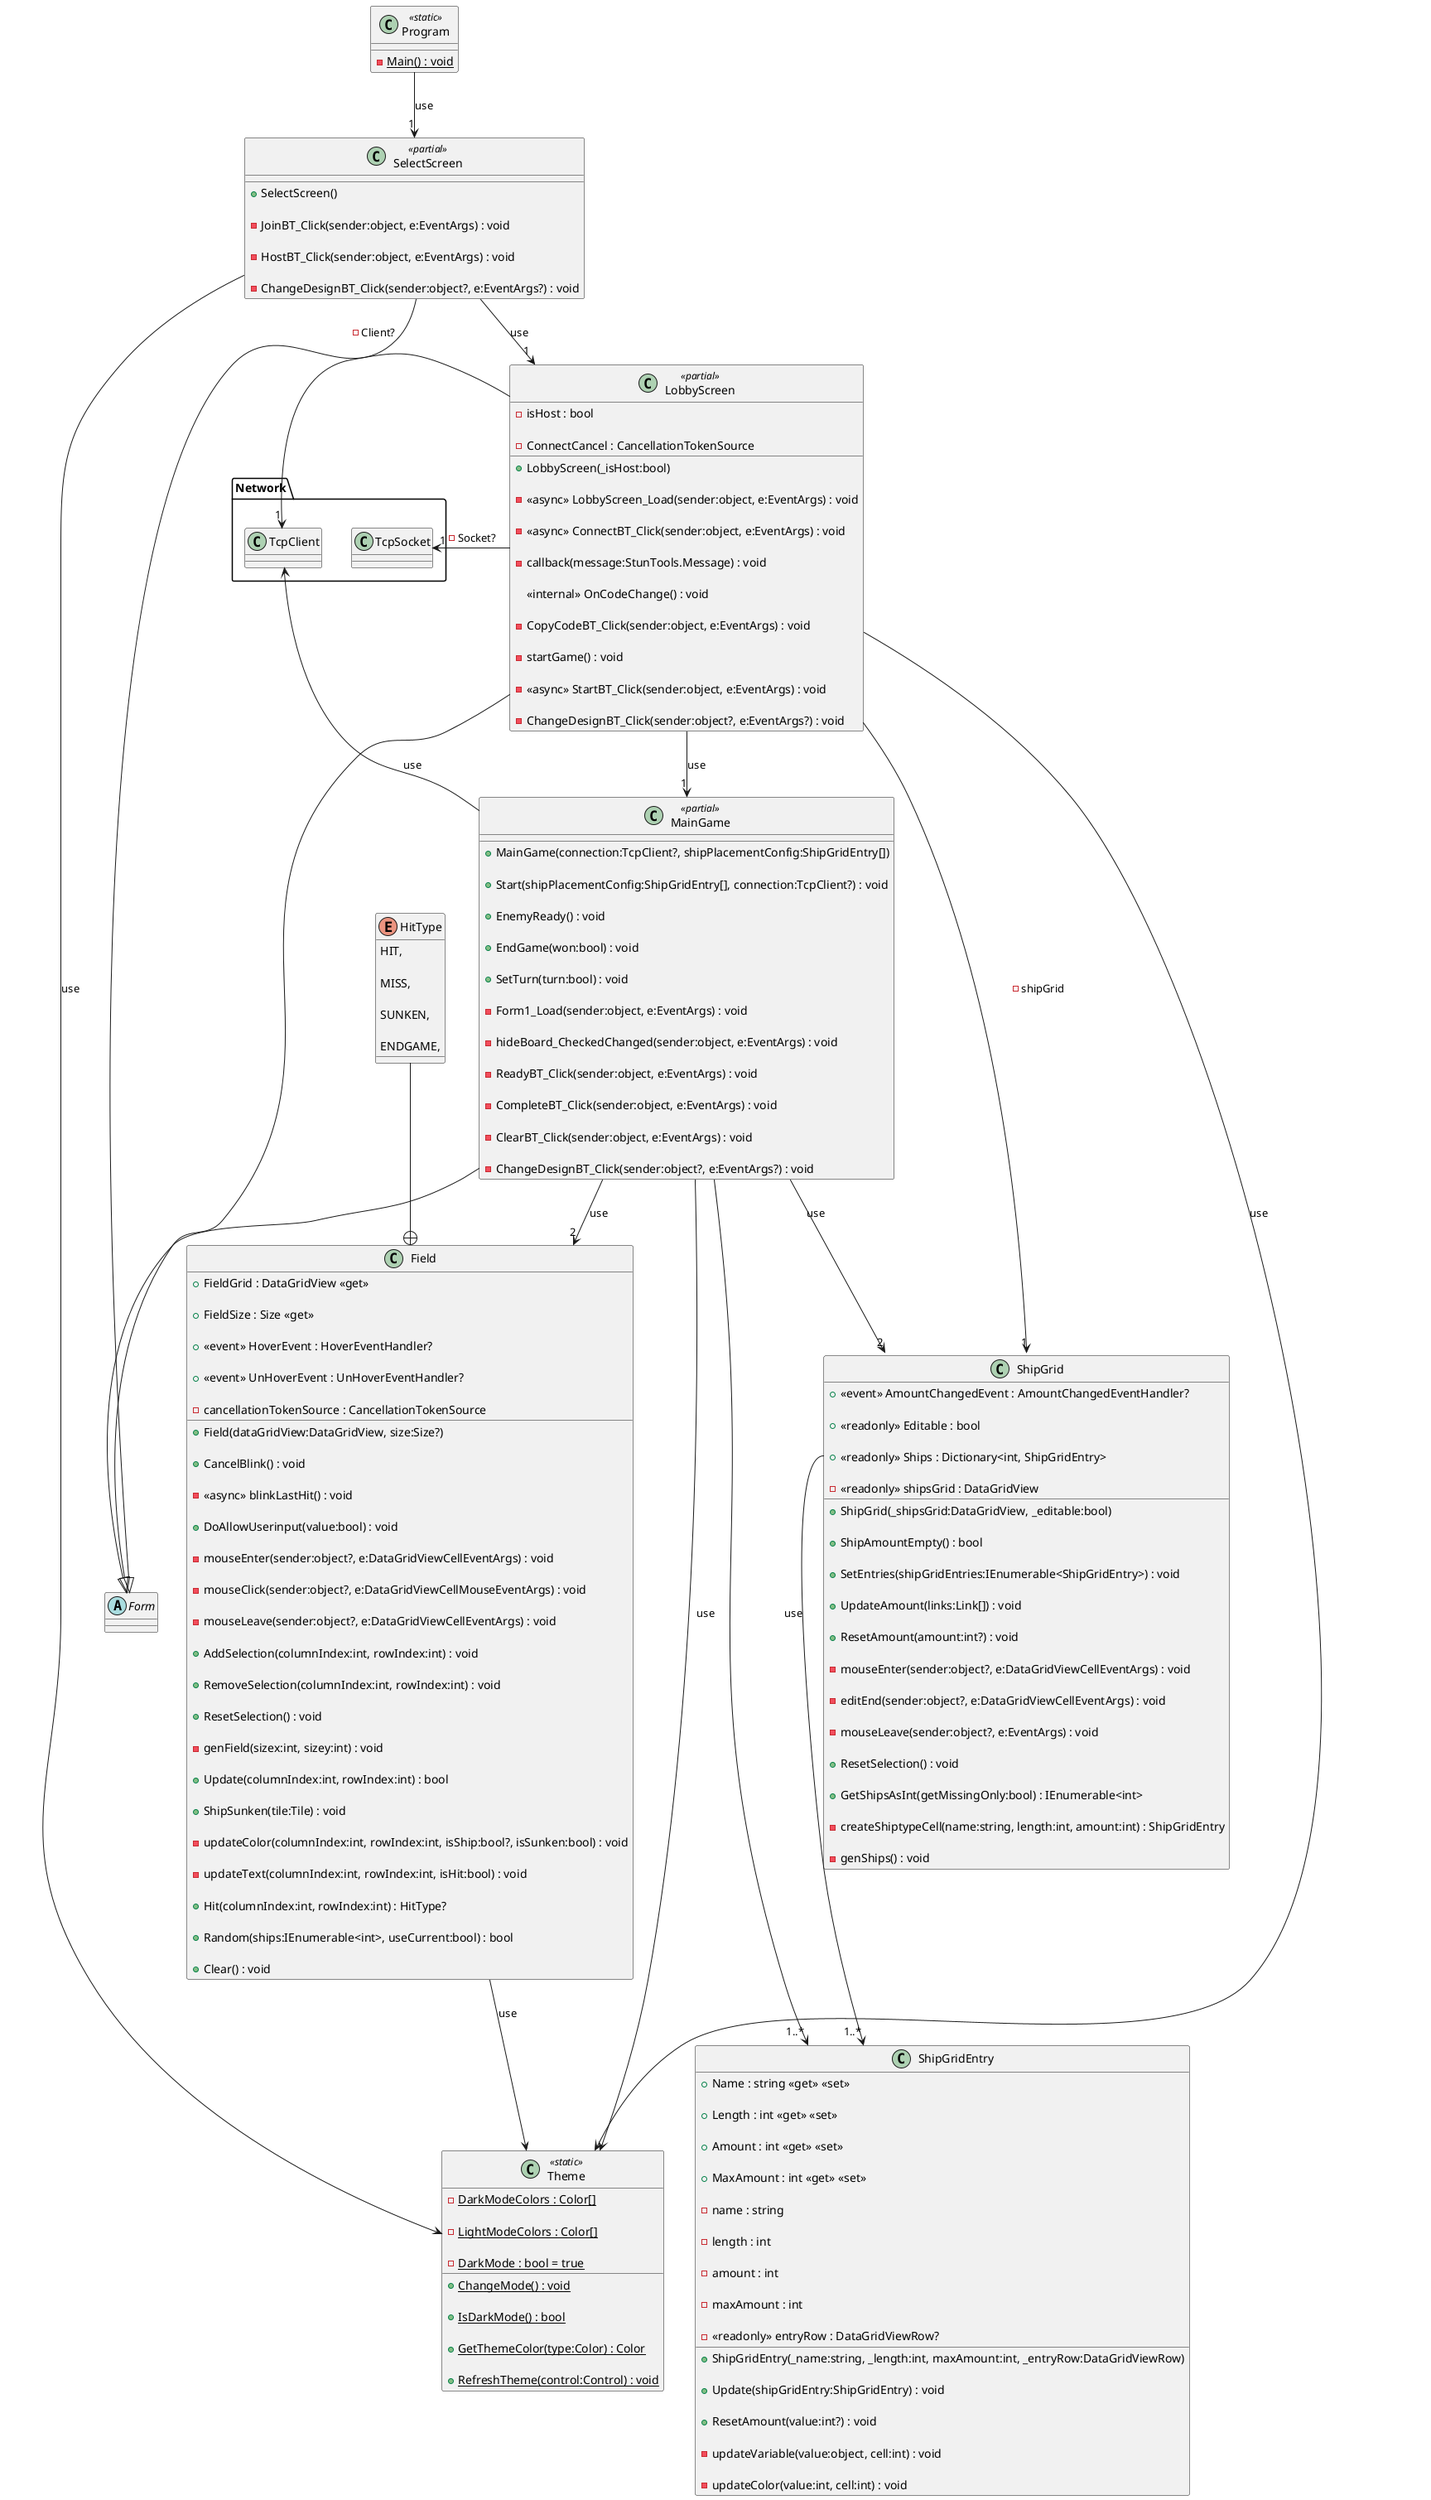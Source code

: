 @startuml GFS_Spiel

class ComputerPlayer {

    - lastTileShipSunken : bool

    - random : Random

    + ComputerPlayer(_fieldHandler:FieldHandler)

    - hitPlayer(t:Tile) : void

    + <<async>> Move() : void

    + <<override>> OnPlayerReady() : void

    + <<override>> OnLoad() : void

    + <<override>> OnEnemyFieldHit(point:Point) : Task<HitType>

    + <<override>> GetNonhitShips(leftShips:IEnumerable<Point>) : Task<IEnumerable<Point>>

}

EnemyPlayer <|-- ComputerPlayer

abstract class EnemyPlayer {

    # FieldSize : Size <<get>>

    # FieldConfig : IEnumerable<int> <<get>>

    # IsPlayerTurn : bool <<get>> <<set>>

    # IsPlayerReady : bool <<get>>

    + EnemyPlayer(_fieldHandler:FieldHandler)

    # HitPlayer(point:Point) : HitType

    # HitPlayer(columnIndex:int, rowIndex:int) : HitType

    # EnemyReady() : void

    # HoverCell(columnIndex:int, rowIndex:int) : void

    # HoverCellEnd() : void

    + {abstract} OnPlayerReady() : void

    + {abstract} OnLoad() : void

    + {abstract} OnEnemyFieldHit(point:Point) : Task<HitType>

    + {abstract} GetNonhitShips(leftShips:IEnumerable<Point>) : Task<IEnumerable<Point>>

    + <<virtual>> OnEnemyFieldHover(sender:object?, point:Point) : void

    + <<virtual>> OnEnemyFieldUnHover(sender:object?, point:Point) : void

}

class NetworkPlayer {

    - isEnemyReady : bool = false

    + NetworkPlayer(fieldHandler:FieldHandler, _connection:TcpClient)

    - callback(message:StunTools.Message) : void

    - <<async>> onPointMessage(message:StunTools.Message) : Task

    - <<async>> WaitHitTypeMessage() : Task<HitType?>

    + <<override>> <<async>> OnEnemyFieldHit(point:Point) : Task<HitType>

    + <<override>> <<async>> OnPlayerReady() : void

    + <<override>> OnLoad() : void

    + <<override>> <<async>> OnEnemyFieldHover(sender:object?, point:Point) : void

    + <<override>> <<async>> OnEnemyFieldUnHover(sender:object?, point:Point) : void

    + <<override>> <<async>> GetNonhitShips(l:IEnumerable<Point>) : Task<IEnumerable<Point>>

}

EnemyPlayer <|-- NetworkPlayer

class Field $filds{

    + FieldGrid : DataGridView <<get>>

    + FieldSize : Size <<get>>

    +  <<event>> HoverEvent : HoverEventHandler? 

    +  <<event>> UnHoverEvent : UnHoverEventHandler? 

    - cancellationTokenSource : CancellationTokenSource

    + Field(dataGridView:DataGridView, size:Size?)

    + CancelBlink() : void

    - <<async>> blinkLastHit() : void

    + DoAllowUserinput(value:bool) : void

    - mouseEnter(sender:object?, e:DataGridViewCellEventArgs) : void

    - mouseClick(sender:object?, e:DataGridViewCellMouseEventArgs) : void

    - mouseLeave(sender:object?, e:DataGridViewCellEventArgs) : void

    + AddSelection(columnIndex:int, rowIndex:int) : void

    + RemoveSelection(columnIndex:int, rowIndex:int) : void

    + ResetSelection() : void

    - genField(sizex:int, sizey:int) : void

    + Update(columnIndex:int, rowIndex:int) : bool

    + ShipSunken(tile:Tile) : void

    - updateColor(columnIndex:int, rowIndex:int, isShip:bool?, isSunken:bool) : void

    - updateText(columnIndex:int, rowIndex:int, isHit:bool) : void

    + Hit(columnIndex:int, rowIndex:int) : HitType?

    + Random(ships:IEnumerable<int>, useCurrent:bool) : bool

    + Clear() : void

}

enum HitType {

    HIT,

    MISS,

    SUNKEN,

    ENDGAME,

}

HitType --+ Field

class FieldHandler {

    + GameEnded : bool <<get>> = false

    + IsPlayerReady : bool <<get>> = false

    - mouseDown : bool = false

    - isPlayerTurn : bool

    + FieldSize : Size <<get>>

    + FieldConfig : IEnumerable<int> <<get>>

    + IsPlayerTurn : bool <<get>> <<set>>

    + FieldHandler(_playerField:Field, _enemyField:Field, _playerShipGrid:ShipGrid, _enemyShipGrid:ShipGrid, _mainGame:MainGame, connection:TcpClient?)

    + Ready() : void

    + PlayerShipAmountEmpty() : bool

    + ClearFields() : void

    - start() : void

    + Loaded() : void

    - playerCellHoverPress(sender:object?, e:DataGridViewCellEventArgs) : void

    - enemyCellPress(sender:object?, e:DataGridViewCellMouseEventArgs) : void

    - <<async>> EndGame(result:bool) : void

    + RandomShips() : void

    + PlayerHit(columnIndex:int, rowIndex:int) : HitType

    <<internal>> EnemyReady() : void

    <<internal>> HoverCellPlayer(columnIndex:int, rowIndex:int) : void

    <<internal>> HoverCellPlayerEnd() : void

    + PlayerShipSunken() : void

    + EnemyShipSunken() : void

    + ClearPlayer() : void

    <<internal>> HidePlayerField(isChecked:bool) : void

    <<internal>> ChangeTheme() : void

}

class PlayingField {

    + <<readonly>> Size : Size

    + PlayingField(_size:Size)

    + {static} Random(size:Size, ships:IEnumerable<int>, maxAttempts:int) : PlayingField?

    + DistancesToNext(p:Point) : int[]

    + GetNonhitShipTiles() : IEnumerable<Tile>

    - randomEmptyTile(random:Random) : Tile?

    - genTiles(size:Size) : void

    + Update(columnIndex:int, rowIndex:int) : bool?

    + Update(tile:Tile) : bool?

    + Clone() : PlayingField

    + Random(ships:IEnumerable<int>, maxAttempts:int) : PlayingField?

    - TryPlaceShips(shipsRemaining:IEnumerable<int>, board:PlayingField, maxAttempts:int, random:Random) : PlayingField?

    + AllShipsHit() : bool

}

class Tile {

    + <<readonly>> Position : Point

    + IsHit : bool <<get>>

    + Tile(x:int, y:int, pField:PlayingField, link:Link?, isHit:bool)

    + Hit() : void

    + GetNeighbours() : IEnumerable<Tile>

    + CountNeighbours() : int

    + NeighbourLinks() : IEnumerable<Link>

}

class Link {

    + Length : int <<get>>

    + Vertical : bool? <<get>>

    + IsHit : bool <<get>>

    + HitCount : int <<get>>

    + Link()

    + Add(tile:Tile) : void

    + Remove(tile:Tile) : void

    - isVertical() : bool?

}

class LobbyScreen <<partial>> {

    - isHost : bool

    - ConnectCancel : CancellationTokenSource

    + LobbyScreen(_isHost:bool)

    - <<async>> LobbyScreen_Load(sender:object, e:EventArgs) : void

    - <<async>> ConnectBT_Click(sender:object, e:EventArgs) : void

    - callback(message:StunTools.Message) : void

    <<internal>> OnCodeChange() : void

    - CopyCodeBT_Click(sender:object, e:EventArgs) : void

    - startGame() : void

    - <<async>> StartBT_Click(sender:object, e:EventArgs) : void

    - ChangeDesignBT_Click(sender:object?, e:EventArgs?) : void

}

class MainGame <<partial>> {

    + MainGame(connection:TcpClient?, shipPlacementConfig:ShipGridEntry[])

    + Start(shipPlacementConfig:ShipGridEntry[], connection:TcpClient?) : void

    + EnemyReady() : void

    + EndGame(won:bool) : void

    + SetTurn(turn:bool) : void

    - Form1_Load(sender:object, e:EventArgs) : void

    - hideBoard_CheckedChanged(sender:object, e:EventArgs) : void

    - ReadyBT_Click(sender:object, e:EventArgs) : void

    - CompleteBT_Click(sender:object, e:EventArgs) : void

    - ClearBT_Click(sender:object, e:EventArgs) : void

    - ChangeDesignBT_Click(sender:object?, e:EventArgs?) : void

}

class Program <<static>> {

    {static} - Main() : void

}

class Theme <<static>> {

    {static} - DarkModeColors : Color[]

    {static} - LightModeColors : Color[]

    {static} - DarkMode : bool = true

    + {static} ChangeMode() : void

    + {static} IsDarkMode() : bool

    + {static} GetThemeColor(type:Color) : Color

    + {static} RefreshTheme(control:Control) : void

}

class SelectScreen <<partial>> {

    + SelectScreen()

    - JoinBT_Click(sender:object, e:EventArgs) : void

    - HostBT_Click(sender:object, e:EventArgs) : void

    - ChangeDesignBT_Click(sender:object?, e:EventArgs?) : void

}

class ShipGrid {

    +  <<event>> AmountChangedEvent : AmountChangedEventHandler? 

    + <<readonly>> Editable : bool

    + <<readonly>> Ships : Dictionary<int, ShipGridEntry>

    - <<readonly>> shipsGrid : DataGridView

    + ShipGrid(_shipsGrid:DataGridView, _editable:bool)

    + ShipAmountEmpty() : bool

    + SetEntries(shipGridEntries:IEnumerable<ShipGridEntry>) : void

    + UpdateAmount(links:Link[]) : void

    + ResetAmount(amount:int?) : void

    - mouseEnter(sender:object?, e:DataGridViewCellEventArgs) : void

    - editEnd(sender:object?, e:DataGridViewCellEventArgs) : void

    - mouseLeave(sender:object?, e:EventArgs) : void

    + ResetSelection() : void

    + GetShipsAsInt(getMissingOnly:bool) : IEnumerable<int>

    - createShiptypeCell(name:string, length:int, amount:int) : ShipGridEntry

    - genShips() : void

}

class ShipGridEntry {

    + Name : string <<get>> <<set>>

    + Length : int <<get>> <<set>>

    + Amount : int <<get>> <<set>>

    + MaxAmount : int <<get>> <<set>>

    - name : string

    - length : int

    - amount : int

    - maxAmount : int

    - <<readonly>> entryRow : DataGridViewRow?

    + ShipGridEntry(_name:string, _length:int, maxAmount:int, _entryRow:DataGridViewRow)

    + Update(shipGridEntry:ShipGridEntry) : void

    + ResetAmount(value:int?) : void

    - updateVariable(value:object, cell:int) : void

    - updateColor(value:int, cell:int) : void

}



package Network {

    class TcpClient

    class TcpSocket

}

Program --> "1" SelectScreen : use



abstract class Form{}



skinparam groupInheritance 3

LobbyScreen     --|>    Form

MainGame        --|>    Form

SelectScreen    --|>    Form





LobbyScreen --> "1" ShipGrid : "- shipGrid" 

LobbyScreen --> "1" TcpSocket : "- Socket?"

LobbyScreen -->"1" MainGame : use

LobbyScreen --> Theme:use



MainGame --> "1" FieldHandler :"- fieldHandler"

MainGame --> "1..*" ShipGridEntry : use

MainGame --> Theme:use

MainGame --> "2" Field : use

MainGame --> "2" ShipGrid : use

 

SelectScreen --> "1" LobbyScreen:use

SelectScreen --> Theme:use



ShipGrid::Ships --> "1..*" ShipGridEntry



TcpClient "1" <-- LobbyScreen : "- Client?"

TcpClient <-- MainGame : use

TcpClient <-- FieldHandler : use

TcpClient <-- NetworkPlayer : "- conenction"



FieldHandler --> Field : "- playerField"

FieldHandler --> Field : "- enemyField"

FieldHandler --> MainGame :"- maingame"

FieldHandler --> ShipGrid : "- playerShipGrid"

FieldHandler --> ShipGrid : "- enemyShipGrid"

FieldHandler --> "1" EnemyPlayer : "- enemyPlayer"



EnemyPlayer --> FieldHandler : "- <<readonly>> fieldHandler"



ComputerPlayer --> "1" PlayingField : "- playerPlayingField"

ComputerPlayer --> "1" PlayingField : "- enemyPlayingField"

ComputerPlayer --> "1" Tile : "- lastTile"



Field --> "1" PlayingField : "+ PlayingField <<get>>"

Field --> "1" Tile : "- lastHitTile"

Field --> Theme: use



PlayingField --> "1..*" Tile : "+ Tiles <<get>>"

PlayingField --> "0..*" Link : "+ <<readonly>> Links"



Link --> "0..*" Tile : "+ Tiles <<get>>"



Tile --> Link : "+ Link <<get>> <<set>>"

Tile --> PlayingField : "- field"



remove Program
remove Theme
remove SelectScreen
remove Form
remove LobbyScreen
remove Network
remove ShipGrid
remove ShipGridEntry
remove MainGame
remove $filds
remove HitType
remove PlayingField
remove Tile
remove Link
remove FieldHandler
remove EnemyPlayer
remove ComputerPlayer
remove NetworkPlayer
restore Program
restore Theme
restore SelectScreen
restore Form
restore LobbyScreen
restore Network
restore ShipGrid
restore ShipGridEntry
restore MainGame
restore $filds
restore HitType
@enduml